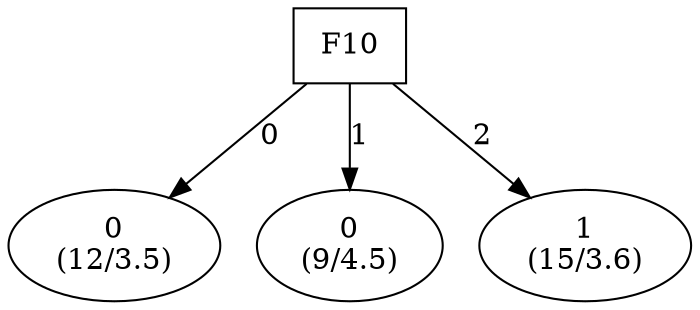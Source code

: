 digraph YaDT {
n0 [ shape=box, label="F10\n"]
n0 -> n1 [label="0"]
n1 [ shape=ellipse, label="0\n(12/3.5)"]
n0 -> n2 [label="1"]
n2 [ shape=ellipse, label="0\n(9/4.5)"]
n0 -> n3 [label="2"]
n3 [ shape=ellipse, label="1\n(15/3.6)"]
}
